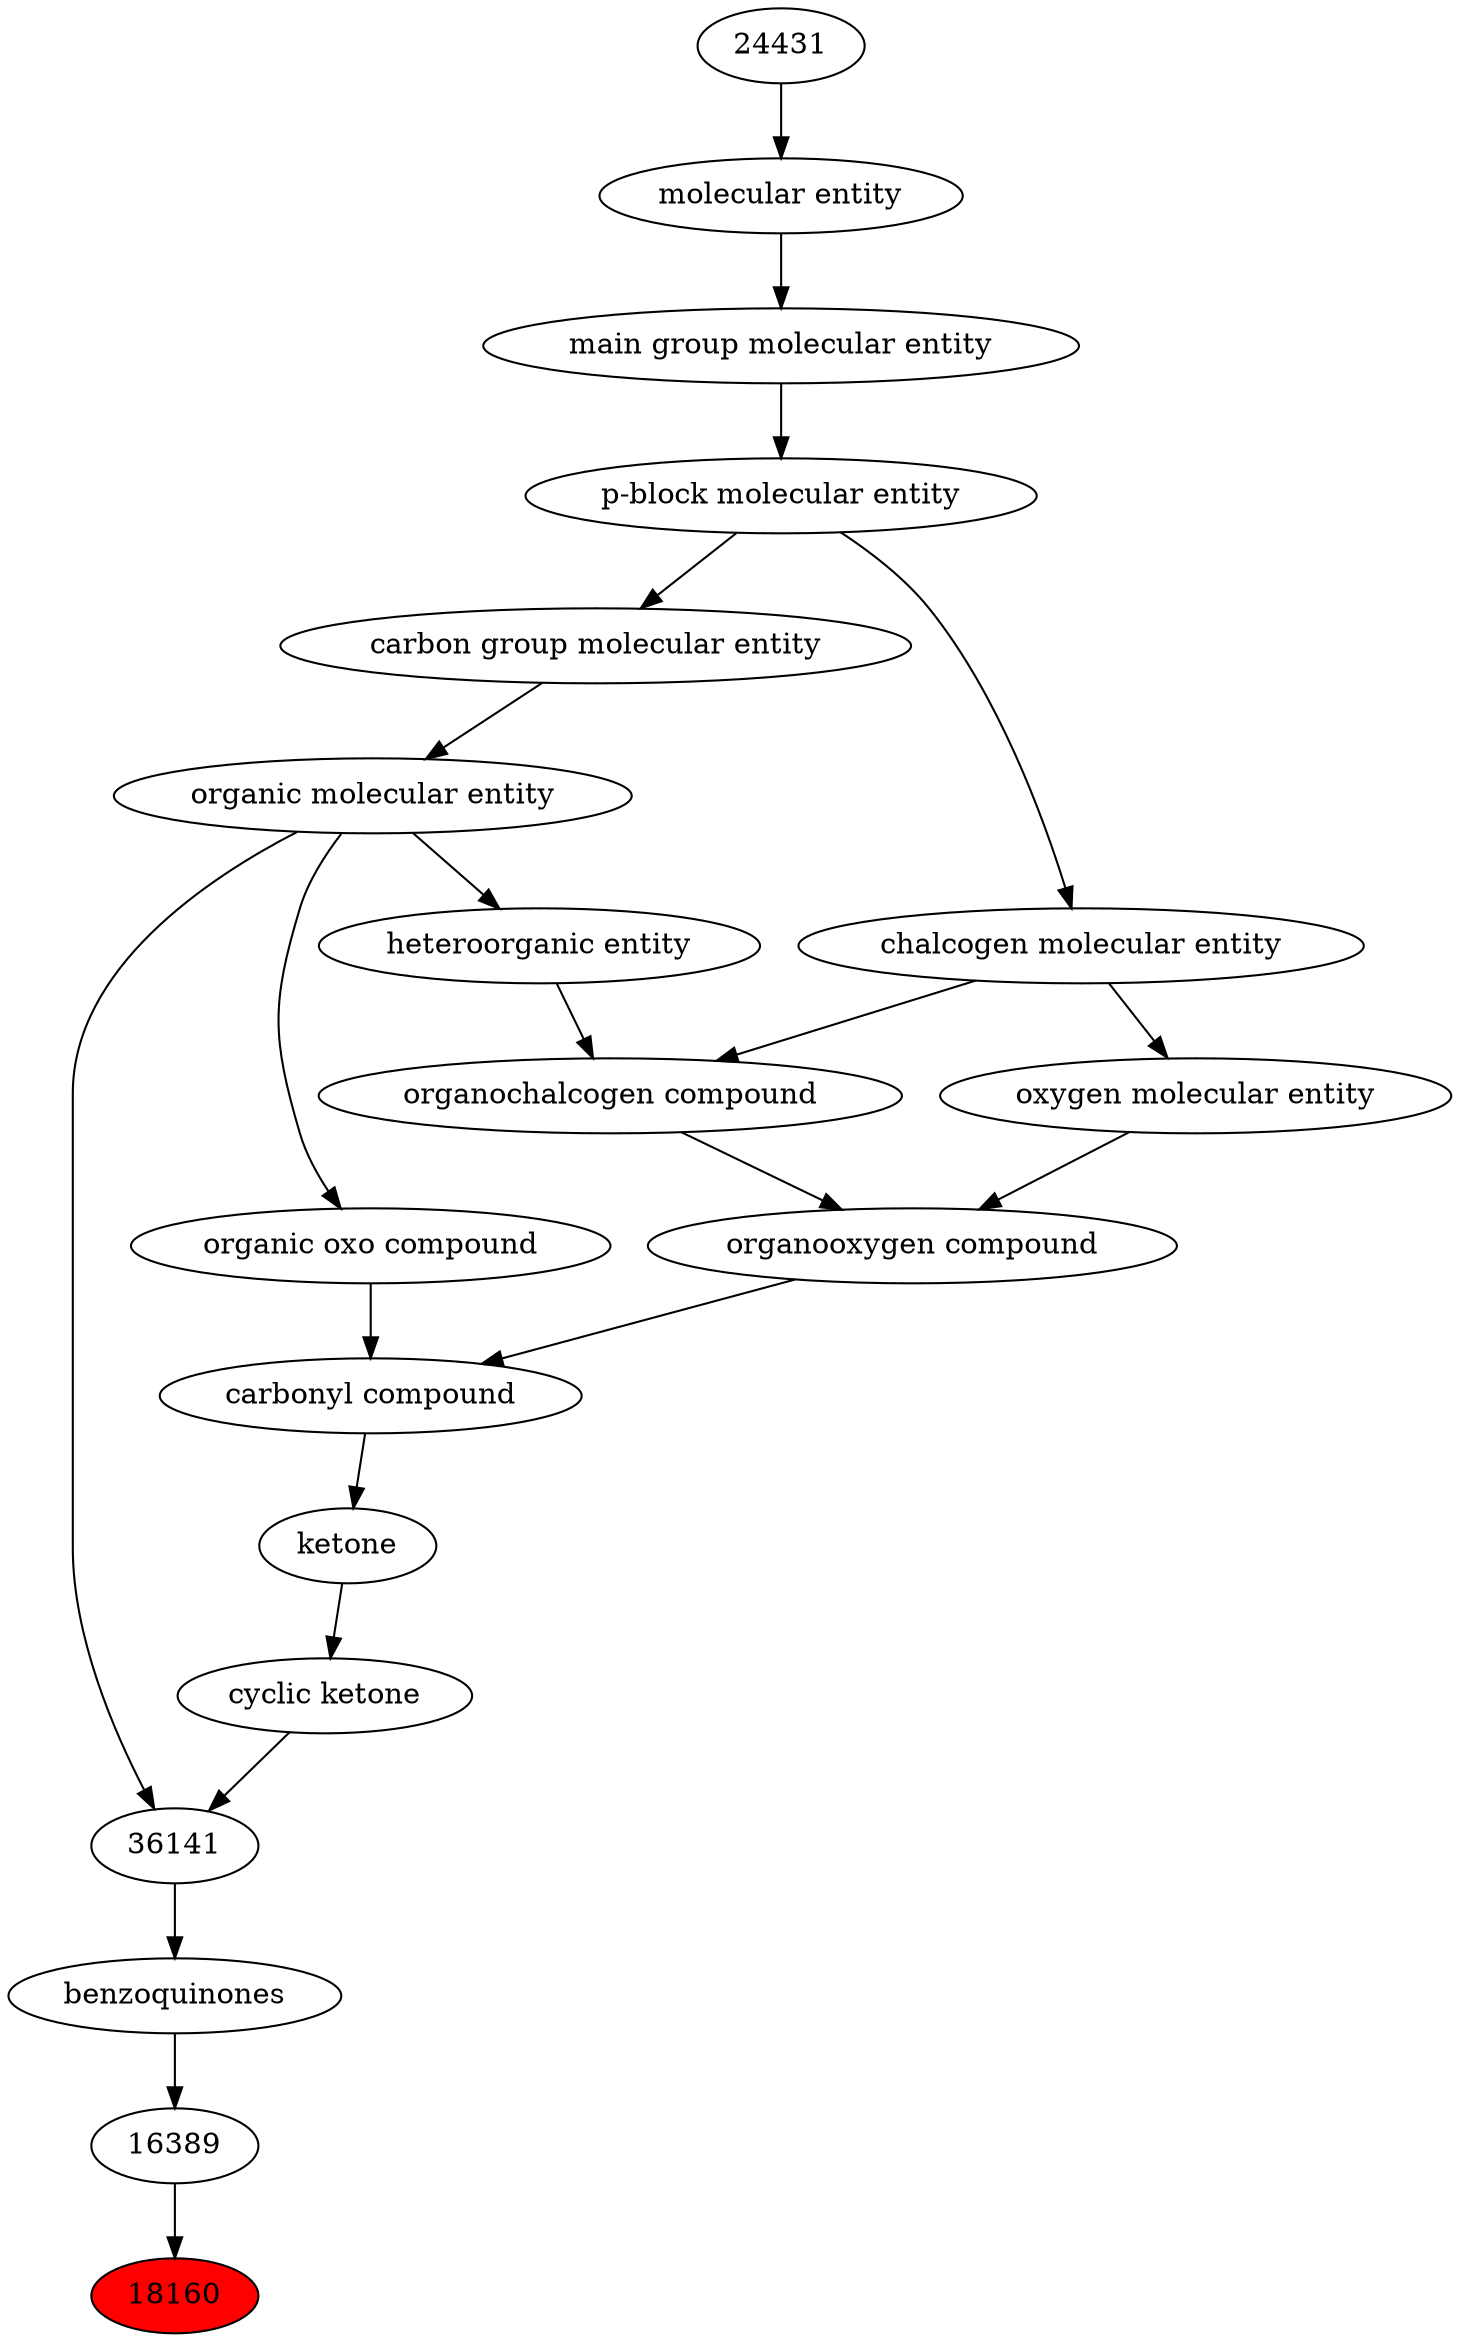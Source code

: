 digraph tree{ 
18160 [label="18160" fillcolor=red style=filled]
16389 -> 18160
16389 [label="16389"]
22729 -> 16389
22729 [label="benzoquinones"]
36141 -> 22729
36141 [label="36141"]
50860 -> 36141
3992 -> 36141
50860 [label="organic molecular entity"]
33582 -> 50860
3992 [label="cyclic ketone"]
17087 -> 3992
33582 [label="carbon group molecular entity"]
33675 -> 33582
17087 [label="ketone"]
36586 -> 17087
33675 [label="p-block molecular entity"]
33579 -> 33675
36586 [label="carbonyl compound"]
36587 -> 36586
36963 -> 36586
33579 [label="main group molecular entity"]
23367 -> 33579
36587 [label="organic oxo compound"]
50860 -> 36587
36963 [label="organooxygen compound"]
36962 -> 36963
25806 -> 36963
23367 [label="molecular entity"]
24431 -> 23367
36962 [label="organochalcogen compound"]
33285 -> 36962
33304 -> 36962
25806 [label="oxygen molecular entity"]
33304 -> 25806
24431 [label="24431"]
33285 [label="heteroorganic entity"]
50860 -> 33285
33304 [label="chalcogen molecular entity"]
33675 -> 33304
}